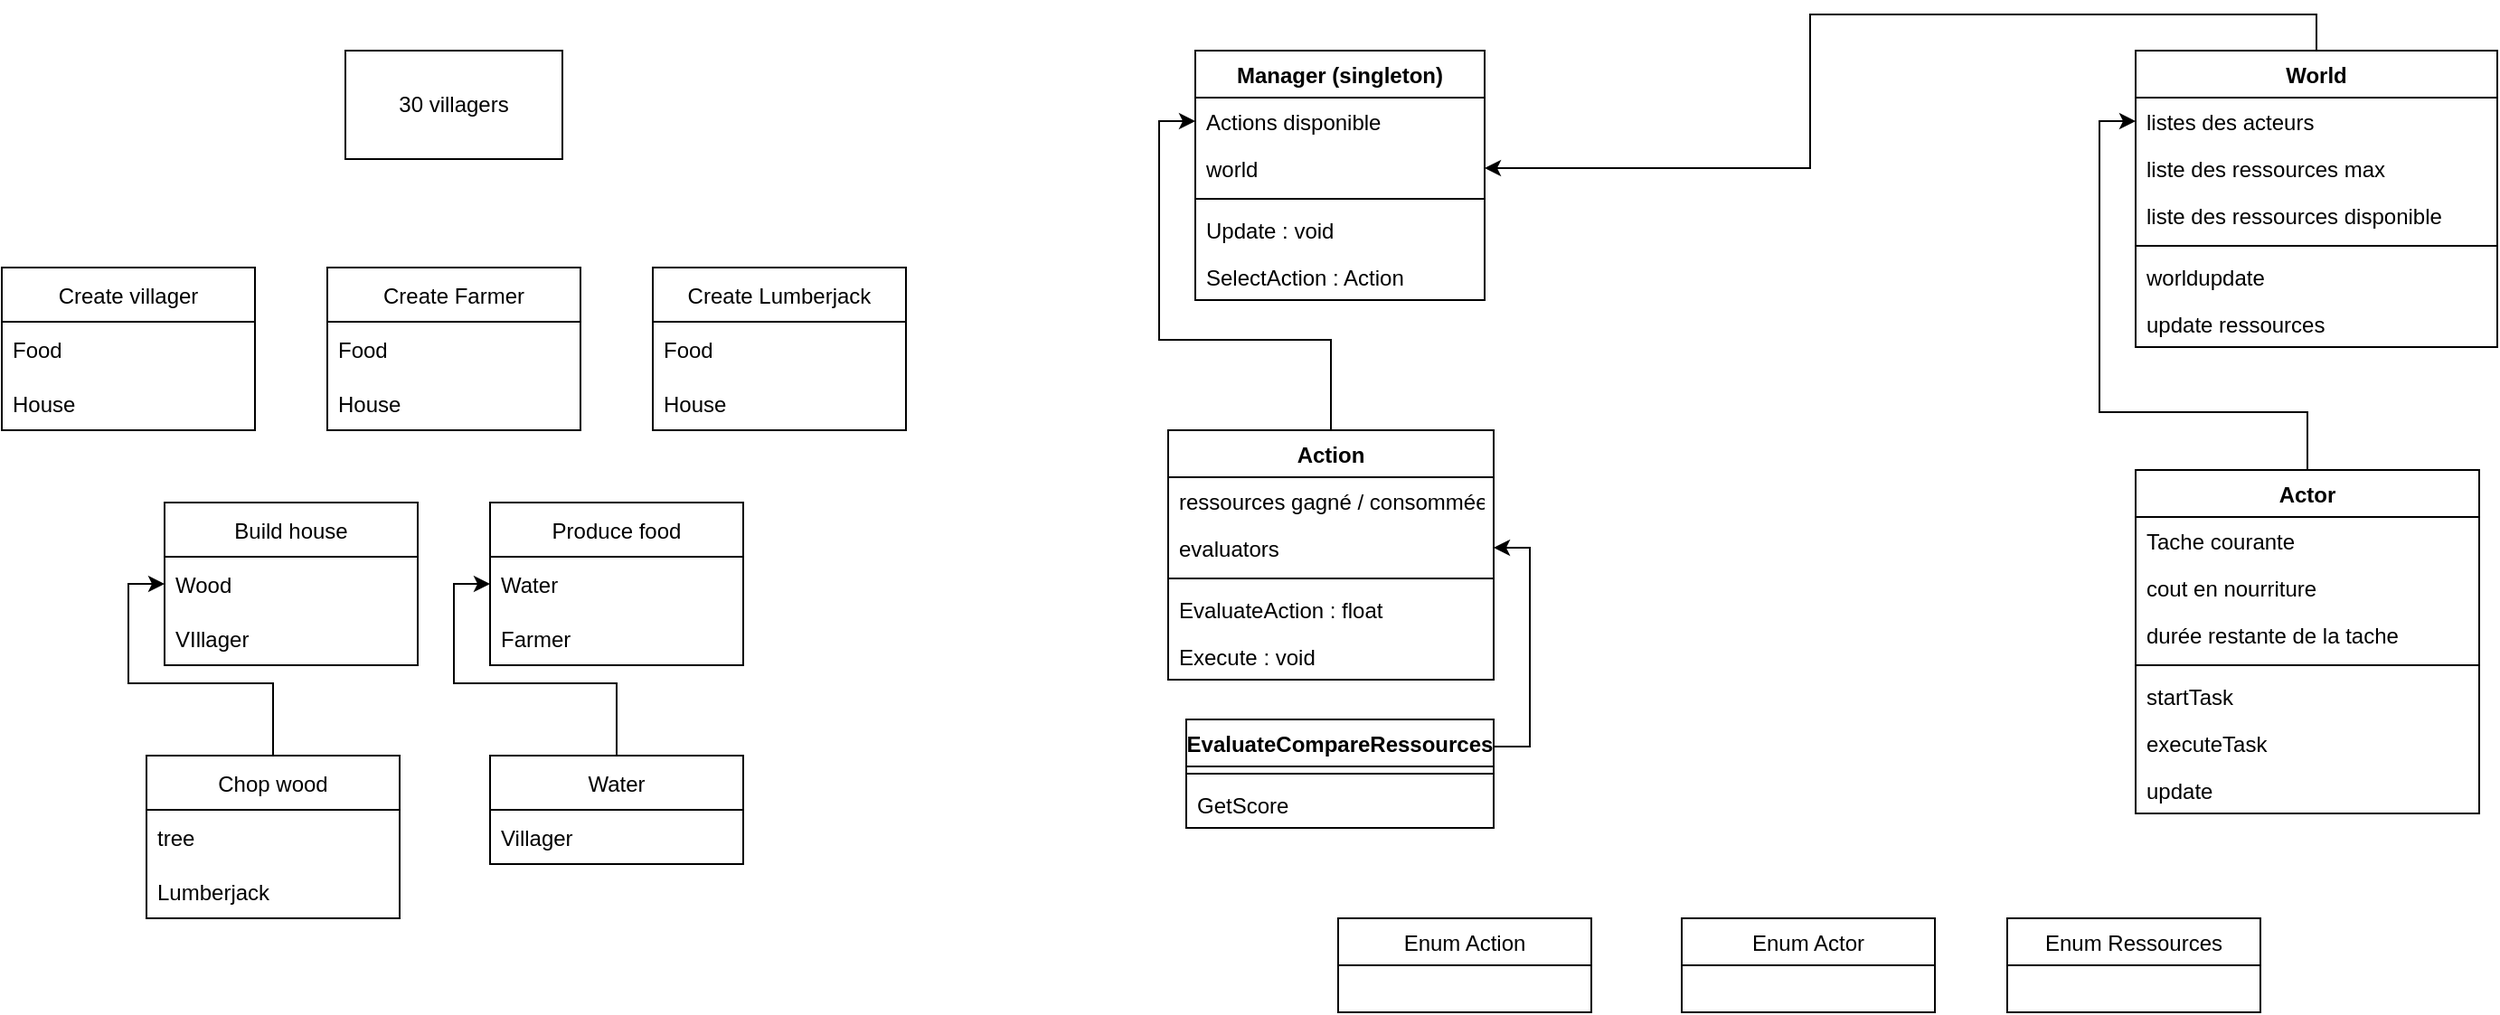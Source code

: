 <mxfile version="20.3.0" type="device"><diagram id="QMFrS9MfTptEhvOB0yR2" name="Page-1"><mxGraphModel dx="2249" dy="865" grid="1" gridSize="10" guides="1" tooltips="1" connect="1" arrows="1" fold="1" page="1" pageScale="1" pageWidth="827" pageHeight="1169" math="0" shadow="0"><root><mxCell id="0"/><mxCell id="1" parent="0"/><mxCell id="r3iOT6gJvA3gXUKnrAfs-1" value="Manager (singleton)" style="swimlane;fontStyle=1;align=center;verticalAlign=top;childLayout=stackLayout;horizontal=1;startSize=26;horizontalStack=0;resizeParent=1;resizeParentMax=0;resizeLast=0;collapsible=1;marginBottom=0;" parent="1" vertex="1"><mxGeometry x="80" y="40" width="160" height="138" as="geometry"/></mxCell><mxCell id="r3iOT6gJvA3gXUKnrAfs-2" value="Actions disponible" style="text;strokeColor=none;fillColor=none;align=left;verticalAlign=top;spacingLeft=4;spacingRight=4;overflow=hidden;rotatable=0;points=[[0,0.5],[1,0.5]];portConstraint=eastwest;" parent="r3iOT6gJvA3gXUKnrAfs-1" vertex="1"><mxGeometry y="26" width="160" height="26" as="geometry"/></mxCell><mxCell id="Bq7oI-eCtAwyYskMQU4U-29" value="world" style="text;strokeColor=none;fillColor=none;align=left;verticalAlign=top;spacingLeft=4;spacingRight=4;overflow=hidden;rotatable=0;points=[[0,0.5],[1,0.5]];portConstraint=eastwest;" vertex="1" parent="r3iOT6gJvA3gXUKnrAfs-1"><mxGeometry y="52" width="160" height="26" as="geometry"/></mxCell><mxCell id="r3iOT6gJvA3gXUKnrAfs-3" value="" style="line;strokeWidth=1;fillColor=none;align=left;verticalAlign=middle;spacingTop=-1;spacingLeft=3;spacingRight=3;rotatable=0;labelPosition=right;points=[];portConstraint=eastwest;strokeColor=inherit;" parent="r3iOT6gJvA3gXUKnrAfs-1" vertex="1"><mxGeometry y="78" width="160" height="8" as="geometry"/></mxCell><mxCell id="r3iOT6gJvA3gXUKnrAfs-27" value="Update : void" style="text;strokeColor=none;fillColor=none;align=left;verticalAlign=top;spacingLeft=4;spacingRight=4;overflow=hidden;rotatable=0;points=[[0,0.5],[1,0.5]];portConstraint=eastwest;" parent="r3iOT6gJvA3gXUKnrAfs-1" vertex="1"><mxGeometry y="86" width="160" height="26" as="geometry"/></mxCell><mxCell id="r3iOT6gJvA3gXUKnrAfs-25" value="SelectAction : Action" style="text;strokeColor=none;fillColor=none;align=left;verticalAlign=top;spacingLeft=4;spacingRight=4;overflow=hidden;rotatable=0;points=[[0,0.5],[1,0.5]];portConstraint=eastwest;" parent="r3iOT6gJvA3gXUKnrAfs-1" vertex="1"><mxGeometry y="112" width="160" height="26" as="geometry"/></mxCell><mxCell id="Bq7oI-eCtAwyYskMQU4U-33" style="edgeStyle=orthogonalEdgeStyle;rounded=0;orthogonalLoop=1;jettySize=auto;html=1;exitX=0.5;exitY=0;exitDx=0;exitDy=0;entryX=0;entryY=0.5;entryDx=0;entryDy=0;" edge="1" parent="1" source="r3iOT6gJvA3gXUKnrAfs-6" target="r3iOT6gJvA3gXUKnrAfs-2"><mxGeometry relative="1" as="geometry"><Array as="points"><mxPoint x="155" y="200"/><mxPoint x="60" y="200"/><mxPoint x="60" y="79"/></Array></mxGeometry></mxCell><mxCell id="r3iOT6gJvA3gXUKnrAfs-6" value="Action" style="swimlane;fontStyle=1;align=center;verticalAlign=top;childLayout=stackLayout;horizontal=1;startSize=26;horizontalStack=0;resizeParent=1;resizeParentMax=0;resizeLast=0;collapsible=1;marginBottom=0;" parent="1" vertex="1"><mxGeometry x="65" y="250" width="180" height="138" as="geometry"/></mxCell><mxCell id="Bq7oI-eCtAwyYskMQU4U-22" value="ressources gagné / consommée" style="text;strokeColor=none;fillColor=none;align=left;verticalAlign=top;spacingLeft=4;spacingRight=4;overflow=hidden;rotatable=0;points=[[0,0.5],[1,0.5]];portConstraint=eastwest;" vertex="1" parent="r3iOT6gJvA3gXUKnrAfs-6"><mxGeometry y="26" width="180" height="26" as="geometry"/></mxCell><mxCell id="Bq7oI-eCtAwyYskMQU4U-23" value="evaluators" style="text;strokeColor=none;fillColor=none;align=left;verticalAlign=top;spacingLeft=4;spacingRight=4;overflow=hidden;rotatable=0;points=[[0,0.5],[1,0.5]];portConstraint=eastwest;" vertex="1" parent="r3iOT6gJvA3gXUKnrAfs-6"><mxGeometry y="52" width="180" height="26" as="geometry"/></mxCell><mxCell id="r3iOT6gJvA3gXUKnrAfs-8" value="" style="line;strokeWidth=1;fillColor=none;align=left;verticalAlign=middle;spacingTop=-1;spacingLeft=3;spacingRight=3;rotatable=0;labelPosition=right;points=[];portConstraint=eastwest;strokeColor=inherit;" parent="r3iOT6gJvA3gXUKnrAfs-6" vertex="1"><mxGeometry y="78" width="180" height="8" as="geometry"/></mxCell><mxCell id="r3iOT6gJvA3gXUKnrAfs-26" value="EvaluateAction : float" style="text;strokeColor=none;fillColor=none;align=left;verticalAlign=top;spacingLeft=4;spacingRight=4;overflow=hidden;rotatable=0;points=[[0,0.5],[1,0.5]];portConstraint=eastwest;" parent="r3iOT6gJvA3gXUKnrAfs-6" vertex="1"><mxGeometry y="86" width="180" height="26" as="geometry"/></mxCell><mxCell id="r3iOT6gJvA3gXUKnrAfs-9" value="Execute : void" style="text;strokeColor=none;fillColor=none;align=left;verticalAlign=top;spacingLeft=4;spacingRight=4;overflow=hidden;rotatable=0;points=[[0,0.5],[1,0.5]];portConstraint=eastwest;" parent="r3iOT6gJvA3gXUKnrAfs-6" vertex="1"><mxGeometry y="112" width="180" height="26" as="geometry"/></mxCell><mxCell id="Bq7oI-eCtAwyYskMQU4U-32" style="edgeStyle=orthogonalEdgeStyle;rounded=0;orthogonalLoop=1;jettySize=auto;html=1;exitX=0.5;exitY=0;exitDx=0;exitDy=0;entryX=1;entryY=0.5;entryDx=0;entryDy=0;" edge="1" parent="1" source="r3iOT6gJvA3gXUKnrAfs-14" target="Bq7oI-eCtAwyYskMQU4U-29"><mxGeometry relative="1" as="geometry"/></mxCell><mxCell id="r3iOT6gJvA3gXUKnrAfs-14" value="World" style="swimlane;fontStyle=1;align=center;verticalAlign=top;childLayout=stackLayout;horizontal=1;startSize=26;horizontalStack=0;resizeParent=1;resizeParentMax=0;resizeLast=0;collapsible=1;marginBottom=0;" parent="1" vertex="1"><mxGeometry x="600" y="40" width="200" height="164" as="geometry"/></mxCell><mxCell id="r3iOT6gJvA3gXUKnrAfs-15" value="listes des acteurs" style="text;strokeColor=none;fillColor=none;align=left;verticalAlign=top;spacingLeft=4;spacingRight=4;overflow=hidden;rotatable=0;points=[[0,0.5],[1,0.5]];portConstraint=eastwest;" parent="r3iOT6gJvA3gXUKnrAfs-14" vertex="1"><mxGeometry y="26" width="200" height="26" as="geometry"/></mxCell><mxCell id="Bq7oI-eCtAwyYskMQU4U-27" value="liste des ressources max" style="text;strokeColor=none;fillColor=none;align=left;verticalAlign=top;spacingLeft=4;spacingRight=4;overflow=hidden;rotatable=0;points=[[0,0.5],[1,0.5]];portConstraint=eastwest;" vertex="1" parent="r3iOT6gJvA3gXUKnrAfs-14"><mxGeometry y="52" width="200" height="26" as="geometry"/></mxCell><mxCell id="Bq7oI-eCtAwyYskMQU4U-26" value="liste des ressources disponible" style="text;strokeColor=none;fillColor=none;align=left;verticalAlign=top;spacingLeft=4;spacingRight=4;overflow=hidden;rotatable=0;points=[[0,0.5],[1,0.5]];portConstraint=eastwest;" vertex="1" parent="r3iOT6gJvA3gXUKnrAfs-14"><mxGeometry y="78" width="200" height="26" as="geometry"/></mxCell><mxCell id="r3iOT6gJvA3gXUKnrAfs-16" value="" style="line;strokeWidth=1;fillColor=none;align=left;verticalAlign=middle;spacingTop=-1;spacingLeft=3;spacingRight=3;rotatable=0;labelPosition=right;points=[];portConstraint=eastwest;strokeColor=inherit;" parent="r3iOT6gJvA3gXUKnrAfs-14" vertex="1"><mxGeometry y="104" width="200" height="8" as="geometry"/></mxCell><mxCell id="Bq7oI-eCtAwyYskMQU4U-28" value="worldupdate" style="text;strokeColor=none;fillColor=none;align=left;verticalAlign=top;spacingLeft=4;spacingRight=4;overflow=hidden;rotatable=0;points=[[0,0.5],[1,0.5]];portConstraint=eastwest;" vertex="1" parent="r3iOT6gJvA3gXUKnrAfs-14"><mxGeometry y="112" width="200" height="26" as="geometry"/></mxCell><mxCell id="r3iOT6gJvA3gXUKnrAfs-17" value="update ressources" style="text;strokeColor=none;fillColor=none;align=left;verticalAlign=top;spacingLeft=4;spacingRight=4;overflow=hidden;rotatable=0;points=[[0,0.5],[1,0.5]];portConstraint=eastwest;" parent="r3iOT6gJvA3gXUKnrAfs-14" vertex="1"><mxGeometry y="138" width="200" height="26" as="geometry"/></mxCell><mxCell id="r3iOT6gJvA3gXUKnrAfs-18" value="Enum Ressources" style="swimlane;fontStyle=0;childLayout=stackLayout;horizontal=1;startSize=26;fillColor=none;horizontalStack=0;resizeParent=1;resizeParentMax=0;resizeLast=0;collapsible=1;marginBottom=0;" parent="1" vertex="1"><mxGeometry x="529" y="520" width="140" height="52" as="geometry"/></mxCell><mxCell id="Bq7oI-eCtAwyYskMQU4U-34" style="edgeStyle=orthogonalEdgeStyle;rounded=0;orthogonalLoop=1;jettySize=auto;html=1;exitX=0.5;exitY=0;exitDx=0;exitDy=0;" edge="1" parent="1" source="r3iOT6gJvA3gXUKnrAfs-32" target="r3iOT6gJvA3gXUKnrAfs-15"><mxGeometry relative="1" as="geometry"><Array as="points"><mxPoint x="695" y="240"/><mxPoint x="580" y="240"/><mxPoint x="580" y="79"/></Array></mxGeometry></mxCell><mxCell id="r3iOT6gJvA3gXUKnrAfs-32" value="Actor" style="swimlane;fontStyle=1;align=center;verticalAlign=top;childLayout=stackLayout;horizontal=1;startSize=26;horizontalStack=0;resizeParent=1;resizeParentMax=0;resizeLast=0;collapsible=1;marginBottom=0;" parent="1" vertex="1"><mxGeometry x="600" y="272" width="190" height="190" as="geometry"/></mxCell><mxCell id="Bq7oI-eCtAwyYskMQU4U-10" value="Tache courante" style="text;strokeColor=none;fillColor=none;align=left;verticalAlign=top;spacingLeft=4;spacingRight=4;overflow=hidden;rotatable=0;points=[[0,0.5],[1,0.5]];portConstraint=eastwest;" vertex="1" parent="r3iOT6gJvA3gXUKnrAfs-32"><mxGeometry y="26" width="190" height="26" as="geometry"/></mxCell><mxCell id="r3iOT6gJvA3gXUKnrAfs-33" value="cout en nourriture" style="text;strokeColor=none;fillColor=none;align=left;verticalAlign=top;spacingLeft=4;spacingRight=4;overflow=hidden;rotatable=0;points=[[0,0.5],[1,0.5]];portConstraint=eastwest;" parent="r3iOT6gJvA3gXUKnrAfs-32" vertex="1"><mxGeometry y="52" width="190" height="26" as="geometry"/></mxCell><mxCell id="Bq7oI-eCtAwyYskMQU4U-12" value="durée restante de la tache" style="text;strokeColor=none;fillColor=none;align=left;verticalAlign=top;spacingLeft=4;spacingRight=4;overflow=hidden;rotatable=0;points=[[0,0.5],[1,0.5]];portConstraint=eastwest;" vertex="1" parent="r3iOT6gJvA3gXUKnrAfs-32"><mxGeometry y="78" width="190" height="26" as="geometry"/></mxCell><mxCell id="r3iOT6gJvA3gXUKnrAfs-34" value="" style="line;strokeWidth=1;fillColor=none;align=left;verticalAlign=middle;spacingTop=-1;spacingLeft=3;spacingRight=3;rotatable=0;labelPosition=right;points=[];portConstraint=eastwest;strokeColor=inherit;" parent="r3iOT6gJvA3gXUKnrAfs-32" vertex="1"><mxGeometry y="104" width="190" height="8" as="geometry"/></mxCell><mxCell id="Bq7oI-eCtAwyYskMQU4U-39" value="startTask" style="text;strokeColor=none;fillColor=none;align=left;verticalAlign=top;spacingLeft=4;spacingRight=4;overflow=hidden;rotatable=0;points=[[0,0.5],[1,0.5]];portConstraint=eastwest;" vertex="1" parent="r3iOT6gJvA3gXUKnrAfs-32"><mxGeometry y="112" width="190" height="26" as="geometry"/></mxCell><mxCell id="Bq7oI-eCtAwyYskMQU4U-40" value="executeTask" style="text;strokeColor=none;fillColor=none;align=left;verticalAlign=top;spacingLeft=4;spacingRight=4;overflow=hidden;rotatable=0;points=[[0,0.5],[1,0.5]];portConstraint=eastwest;" vertex="1" parent="r3iOT6gJvA3gXUKnrAfs-32"><mxGeometry y="138" width="190" height="26" as="geometry"/></mxCell><mxCell id="r3iOT6gJvA3gXUKnrAfs-35" value="update" style="text;strokeColor=none;fillColor=none;align=left;verticalAlign=top;spacingLeft=4;spacingRight=4;overflow=hidden;rotatable=0;points=[[0,0.5],[1,0.5]];portConstraint=eastwest;" parent="r3iOT6gJvA3gXUKnrAfs-32" vertex="1"><mxGeometry y="164" width="190" height="26" as="geometry"/></mxCell><mxCell id="DkTiuSpqRnsjANxWKNYm-4" value="30 villagers" style="rounded=0;whiteSpace=wrap;html=1;" parent="1" vertex="1"><mxGeometry x="-390" y="40" width="120" height="60" as="geometry"/></mxCell><mxCell id="DkTiuSpqRnsjANxWKNYm-6" value="Create villager" style="swimlane;fontStyle=0;childLayout=stackLayout;horizontal=1;startSize=30;horizontalStack=0;resizeParent=1;resizeParentMax=0;resizeLast=0;collapsible=1;marginBottom=0;" parent="1" vertex="1"><mxGeometry x="-580" y="160" width="140" height="90" as="geometry"/></mxCell><mxCell id="DkTiuSpqRnsjANxWKNYm-7" value="Food" style="text;strokeColor=none;fillColor=none;align=left;verticalAlign=middle;spacingLeft=4;spacingRight=4;overflow=hidden;points=[[0,0.5],[1,0.5]];portConstraint=eastwest;rotatable=0;" parent="DkTiuSpqRnsjANxWKNYm-6" vertex="1"><mxGeometry y="30" width="140" height="30" as="geometry"/></mxCell><mxCell id="DkTiuSpqRnsjANxWKNYm-8" value="House" style="text;strokeColor=none;fillColor=none;align=left;verticalAlign=middle;spacingLeft=4;spacingRight=4;overflow=hidden;points=[[0,0.5],[1,0.5]];portConstraint=eastwest;rotatable=0;" parent="DkTiuSpqRnsjANxWKNYm-6" vertex="1"><mxGeometry y="60" width="140" height="30" as="geometry"/></mxCell><mxCell id="DkTiuSpqRnsjANxWKNYm-10" value="Produce food" style="swimlane;fontStyle=0;childLayout=stackLayout;horizontal=1;startSize=30;horizontalStack=0;resizeParent=1;resizeParentMax=0;resizeLast=0;collapsible=1;marginBottom=0;" parent="1" vertex="1"><mxGeometry x="-310" y="290" width="140" height="90" as="geometry"/></mxCell><mxCell id="DkTiuSpqRnsjANxWKNYm-11" value="Water" style="text;strokeColor=none;fillColor=none;align=left;verticalAlign=middle;spacingLeft=4;spacingRight=4;overflow=hidden;points=[[0,0.5],[1,0.5]];portConstraint=eastwest;rotatable=0;" parent="DkTiuSpqRnsjANxWKNYm-10" vertex="1"><mxGeometry y="30" width="140" height="30" as="geometry"/></mxCell><mxCell id="DkTiuSpqRnsjANxWKNYm-19" value="Farmer" style="text;strokeColor=none;fillColor=none;align=left;verticalAlign=middle;spacingLeft=4;spacingRight=4;overflow=hidden;points=[[0,0.5],[1,0.5]];portConstraint=eastwest;rotatable=0;" parent="DkTiuSpqRnsjANxWKNYm-10" vertex="1"><mxGeometry y="60" width="140" height="30" as="geometry"/></mxCell><mxCell id="DkTiuSpqRnsjANxWKNYm-30" style="edgeStyle=orthogonalEdgeStyle;rounded=0;orthogonalLoop=1;jettySize=auto;html=1;exitX=0.5;exitY=0;exitDx=0;exitDy=0;entryX=0;entryY=0.5;entryDx=0;entryDy=0;" parent="1" source="DkTiuSpqRnsjANxWKNYm-14" target="DkTiuSpqRnsjANxWKNYm-26" edge="1"><mxGeometry relative="1" as="geometry"><Array as="points"><mxPoint x="-430" y="390"/><mxPoint x="-510" y="390"/><mxPoint x="-510" y="335"/></Array></mxGeometry></mxCell><mxCell id="DkTiuSpqRnsjANxWKNYm-14" value="Chop wood" style="swimlane;fontStyle=0;childLayout=stackLayout;horizontal=1;startSize=30;horizontalStack=0;resizeParent=1;resizeParentMax=0;resizeLast=0;collapsible=1;marginBottom=0;" parent="1" vertex="1"><mxGeometry x="-500" y="430" width="140" height="90" as="geometry"/></mxCell><mxCell id="DkTiuSpqRnsjANxWKNYm-15" value="tree" style="text;strokeColor=none;fillColor=none;align=left;verticalAlign=middle;spacingLeft=4;spacingRight=4;overflow=hidden;points=[[0,0.5],[1,0.5]];portConstraint=eastwest;rotatable=0;" parent="DkTiuSpqRnsjANxWKNYm-14" vertex="1"><mxGeometry y="30" width="140" height="30" as="geometry"/></mxCell><mxCell id="DkTiuSpqRnsjANxWKNYm-16" value="Lumberjack" style="text;strokeColor=none;fillColor=none;align=left;verticalAlign=middle;spacingLeft=4;spacingRight=4;overflow=hidden;points=[[0,0.5],[1,0.5]];portConstraint=eastwest;rotatable=0;" parent="DkTiuSpqRnsjANxWKNYm-14" vertex="1"><mxGeometry y="60" width="140" height="30" as="geometry"/></mxCell><mxCell id="DkTiuSpqRnsjANxWKNYm-31" style="edgeStyle=orthogonalEdgeStyle;rounded=0;orthogonalLoop=1;jettySize=auto;html=1;exitX=0.5;exitY=0;exitDx=0;exitDy=0;entryX=0;entryY=0.5;entryDx=0;entryDy=0;" parent="1" source="DkTiuSpqRnsjANxWKNYm-20" target="DkTiuSpqRnsjANxWKNYm-11" edge="1"><mxGeometry relative="1" as="geometry"/></mxCell><mxCell id="DkTiuSpqRnsjANxWKNYm-20" value="Water" style="swimlane;fontStyle=0;childLayout=stackLayout;horizontal=1;startSize=30;horizontalStack=0;resizeParent=1;resizeParentMax=0;resizeLast=0;collapsible=1;marginBottom=0;" parent="1" vertex="1"><mxGeometry x="-310" y="430" width="140" height="60" as="geometry"/></mxCell><mxCell id="DkTiuSpqRnsjANxWKNYm-21" value="Villager" style="text;strokeColor=none;fillColor=none;align=left;verticalAlign=middle;spacingLeft=4;spacingRight=4;overflow=hidden;points=[[0,0.5],[1,0.5]];portConstraint=eastwest;rotatable=0;" parent="DkTiuSpqRnsjANxWKNYm-20" vertex="1"><mxGeometry y="30" width="140" height="30" as="geometry"/></mxCell><mxCell id="DkTiuSpqRnsjANxWKNYm-25" value="Build house" style="swimlane;fontStyle=0;childLayout=stackLayout;horizontal=1;startSize=30;horizontalStack=0;resizeParent=1;resizeParentMax=0;resizeLast=0;collapsible=1;marginBottom=0;" parent="1" vertex="1"><mxGeometry x="-490" y="290" width="140" height="90" as="geometry"/></mxCell><mxCell id="DkTiuSpqRnsjANxWKNYm-26" value="Wood" style="text;strokeColor=none;fillColor=none;align=left;verticalAlign=middle;spacingLeft=4;spacingRight=4;overflow=hidden;points=[[0,0.5],[1,0.5]];portConstraint=eastwest;rotatable=0;" parent="DkTiuSpqRnsjANxWKNYm-25" vertex="1"><mxGeometry y="30" width="140" height="30" as="geometry"/></mxCell><mxCell id="DkTiuSpqRnsjANxWKNYm-27" value="VIllager" style="text;strokeColor=none;fillColor=none;align=left;verticalAlign=middle;spacingLeft=4;spacingRight=4;overflow=hidden;points=[[0,0.5],[1,0.5]];portConstraint=eastwest;rotatable=0;" parent="DkTiuSpqRnsjANxWKNYm-25" vertex="1"><mxGeometry y="60" width="140" height="30" as="geometry"/></mxCell><mxCell id="DkTiuSpqRnsjANxWKNYm-32" value="Create Farmer" style="swimlane;fontStyle=0;childLayout=stackLayout;horizontal=1;startSize=30;horizontalStack=0;resizeParent=1;resizeParentMax=0;resizeLast=0;collapsible=1;marginBottom=0;" parent="1" vertex="1"><mxGeometry x="-400" y="160" width="140" height="90" as="geometry"/></mxCell><mxCell id="DkTiuSpqRnsjANxWKNYm-33" value="Food" style="text;strokeColor=none;fillColor=none;align=left;verticalAlign=middle;spacingLeft=4;spacingRight=4;overflow=hidden;points=[[0,0.5],[1,0.5]];portConstraint=eastwest;rotatable=0;" parent="DkTiuSpqRnsjANxWKNYm-32" vertex="1"><mxGeometry y="30" width="140" height="30" as="geometry"/></mxCell><mxCell id="DkTiuSpqRnsjANxWKNYm-34" value="House" style="text;strokeColor=none;fillColor=none;align=left;verticalAlign=middle;spacingLeft=4;spacingRight=4;overflow=hidden;points=[[0,0.5],[1,0.5]];portConstraint=eastwest;rotatable=0;" parent="DkTiuSpqRnsjANxWKNYm-32" vertex="1"><mxGeometry y="60" width="140" height="30" as="geometry"/></mxCell><mxCell id="DkTiuSpqRnsjANxWKNYm-38" value="Create Lumberjack" style="swimlane;fontStyle=0;childLayout=stackLayout;horizontal=1;startSize=30;horizontalStack=0;resizeParent=1;resizeParentMax=0;resizeLast=0;collapsible=1;marginBottom=0;" parent="1" vertex="1"><mxGeometry x="-220" y="160" width="140" height="90" as="geometry"/></mxCell><mxCell id="DkTiuSpqRnsjANxWKNYm-39" value="Food" style="text;strokeColor=none;fillColor=none;align=left;verticalAlign=middle;spacingLeft=4;spacingRight=4;overflow=hidden;points=[[0,0.5],[1,0.5]];portConstraint=eastwest;rotatable=0;" parent="DkTiuSpqRnsjANxWKNYm-38" vertex="1"><mxGeometry y="30" width="140" height="30" as="geometry"/></mxCell><mxCell id="DkTiuSpqRnsjANxWKNYm-40" value="House" style="text;strokeColor=none;fillColor=none;align=left;verticalAlign=middle;spacingLeft=4;spacingRight=4;overflow=hidden;points=[[0,0.5],[1,0.5]];portConstraint=eastwest;rotatable=0;" parent="DkTiuSpqRnsjANxWKNYm-38" vertex="1"><mxGeometry y="60" width="140" height="30" as="geometry"/></mxCell><mxCell id="Bq7oI-eCtAwyYskMQU4U-25" style="edgeStyle=orthogonalEdgeStyle;rounded=0;orthogonalLoop=1;jettySize=auto;html=1;exitX=1;exitY=0.25;exitDx=0;exitDy=0;entryX=1;entryY=0.5;entryDx=0;entryDy=0;" edge="1" parent="1" source="Bq7oI-eCtAwyYskMQU4U-17" target="Bq7oI-eCtAwyYskMQU4U-23"><mxGeometry relative="1" as="geometry"/></mxCell><mxCell id="Bq7oI-eCtAwyYskMQU4U-17" value="EvaluateCompareRessources" style="swimlane;fontStyle=1;align=center;verticalAlign=top;childLayout=stackLayout;horizontal=1;startSize=26;horizontalStack=0;resizeParent=1;resizeParentMax=0;resizeLast=0;collapsible=1;marginBottom=0;" vertex="1" parent="1"><mxGeometry x="75" y="410" width="170" height="60" as="geometry"/></mxCell><mxCell id="Bq7oI-eCtAwyYskMQU4U-19" value="" style="line;strokeWidth=1;fillColor=none;align=left;verticalAlign=middle;spacingTop=-1;spacingLeft=3;spacingRight=3;rotatable=0;labelPosition=right;points=[];portConstraint=eastwest;strokeColor=inherit;" vertex="1" parent="Bq7oI-eCtAwyYskMQU4U-17"><mxGeometry y="26" width="170" height="8" as="geometry"/></mxCell><mxCell id="Bq7oI-eCtAwyYskMQU4U-20" value="GetScore" style="text;strokeColor=none;fillColor=none;align=left;verticalAlign=top;spacingLeft=4;spacingRight=4;overflow=hidden;rotatable=0;points=[[0,0.5],[1,0.5]];portConstraint=eastwest;" vertex="1" parent="Bq7oI-eCtAwyYskMQU4U-17"><mxGeometry y="34" width="170" height="26" as="geometry"/></mxCell><mxCell id="Bq7oI-eCtAwyYskMQU4U-36" value="Enum Action" style="swimlane;fontStyle=0;childLayout=stackLayout;horizontal=1;startSize=26;fillColor=none;horizontalStack=0;resizeParent=1;resizeParentMax=0;resizeLast=0;collapsible=1;marginBottom=0;" vertex="1" parent="1"><mxGeometry x="159" y="520" width="140" height="52" as="geometry"/></mxCell><mxCell id="Bq7oI-eCtAwyYskMQU4U-37" value="Enum Actor" style="swimlane;fontStyle=0;childLayout=stackLayout;horizontal=1;startSize=26;fillColor=none;horizontalStack=0;resizeParent=1;resizeParentMax=0;resizeLast=0;collapsible=1;marginBottom=0;" vertex="1" parent="1"><mxGeometry x="349" y="520" width="140" height="52" as="geometry"/></mxCell></root></mxGraphModel></diagram></mxfile>